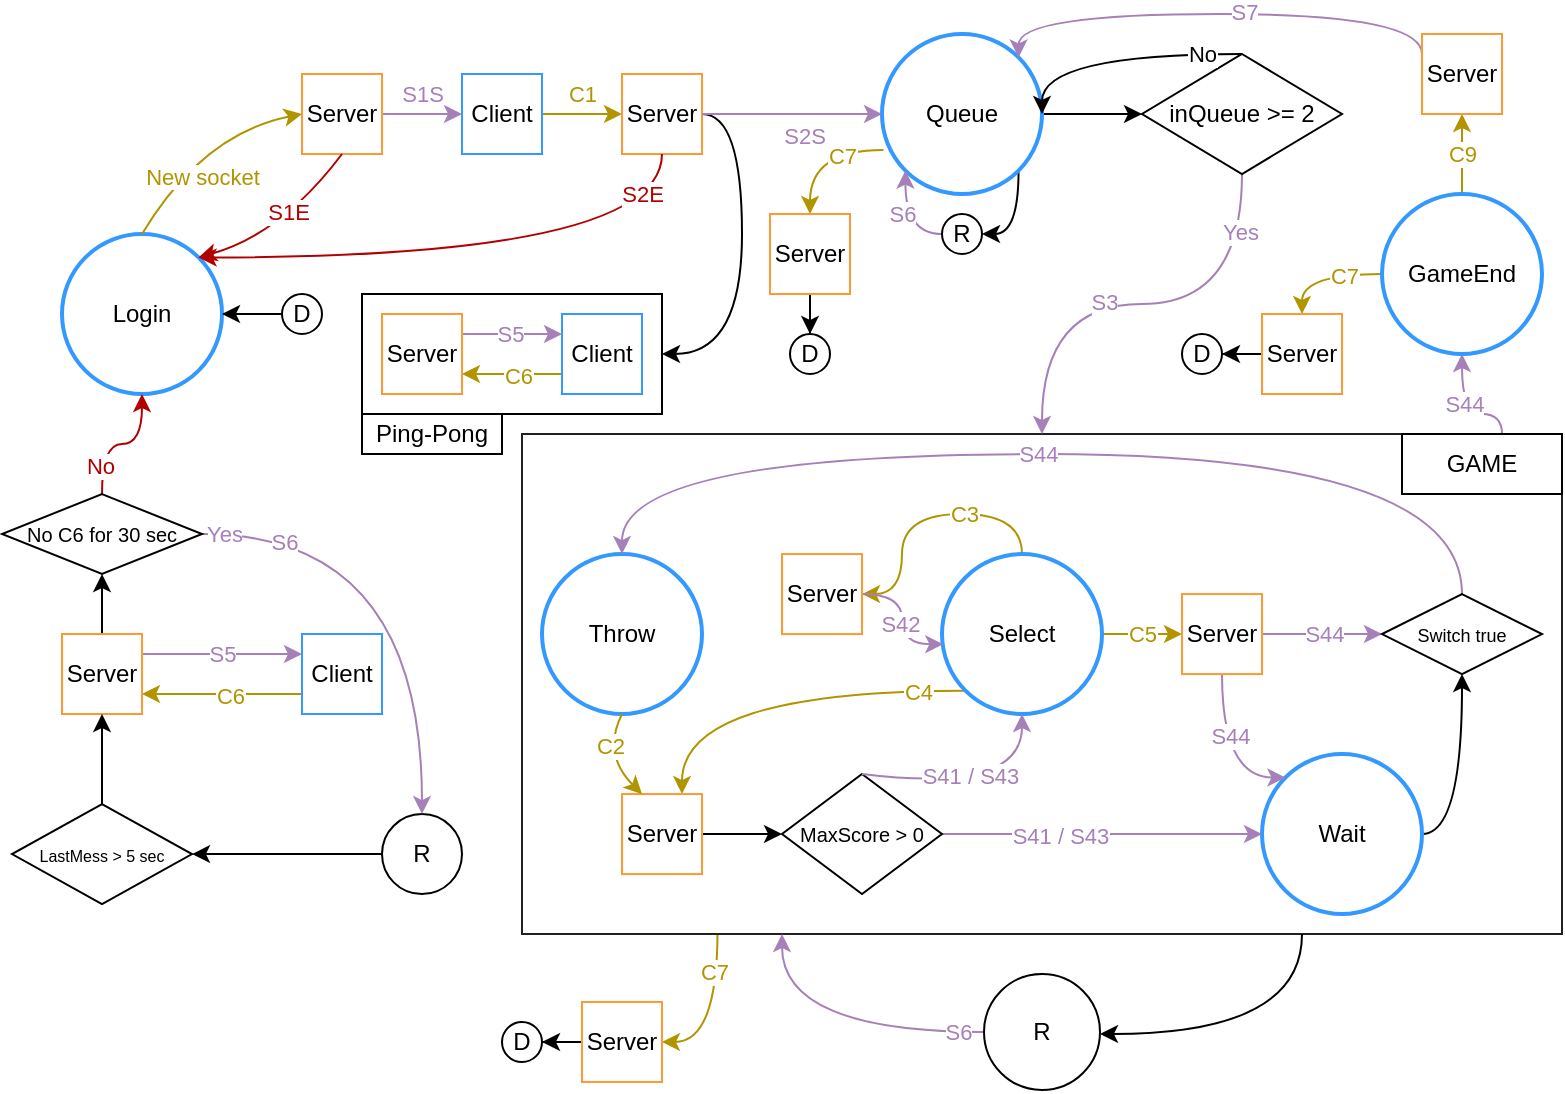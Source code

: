 <mxfile version="21.7.5" type="device">
  <diagram name="Stránka-1" id="JYsz8EBMcZFYisQNIcq-">
    <mxGraphModel dx="1418" dy="820" grid="1" gridSize="10" guides="1" tooltips="1" connect="1" arrows="1" fold="1" page="1" pageScale="1" pageWidth="827" pageHeight="1169" math="0" shadow="0">
      <root>
        <mxCell id="0" />
        <mxCell id="1" parent="0" />
        <mxCell id="7HWGFmgV6kWIlIfMdXaP-52" value="" style="rounded=0;whiteSpace=wrap;html=1;" parent="1" vertex="1">
          <mxGeometry x="190" y="150" width="150" height="60" as="geometry" />
        </mxCell>
        <mxCell id="7HWGFmgV6kWIlIfMdXaP-33" style="edgeStyle=orthogonalEdgeStyle;rounded=0;orthogonalLoop=1;jettySize=auto;html=1;exitX=0.188;exitY=0.993;exitDx=0;exitDy=0;entryX=1;entryY=0.5;entryDx=0;entryDy=0;exitPerimeter=0;curved=1;strokeColor=#B09500;" parent="1" source="1rQ-qkNV2Nxmnqjmj21p-138" target="7HWGFmgV6kWIlIfMdXaP-29" edge="1">
          <mxGeometry relative="1" as="geometry" />
        </mxCell>
        <mxCell id="7HWGFmgV6kWIlIfMdXaP-34" value="C7" style="edgeLabel;html=1;align=center;verticalAlign=middle;resizable=0;points=[];fontColor=#B09500;" parent="7HWGFmgV6kWIlIfMdXaP-33" vertex="1" connectable="0">
          <mxGeometry x="-0.507" y="-2" relative="1" as="geometry">
            <mxPoint as="offset" />
          </mxGeometry>
        </mxCell>
        <mxCell id="1rQ-qkNV2Nxmnqjmj21p-138" value="" style="rounded=0;whiteSpace=wrap;html=1;fillColor=#ffffff;fillStyle=auto;fontColor=#ffffff;strokeColor=#212121;shadow=0;gradientColor=none;gradientDirection=radial;" parent="1" vertex="1">
          <mxGeometry x="270" y="220" width="520" height="250" as="geometry" />
        </mxCell>
        <mxCell id="1rQ-qkNV2Nxmnqjmj21p-2" value="Login" style="ellipse;whiteSpace=wrap;html=1;aspect=fixed;fillColor=default;gradientColor=none;strokeColor=#3399FF;strokeWidth=2;" parent="1" vertex="1">
          <mxGeometry x="40" y="120" width="80" height="80" as="geometry" />
        </mxCell>
        <mxCell id="1rQ-qkNV2Nxmnqjmj21p-75" style="edgeStyle=orthogonalEdgeStyle;rounded=0;orthogonalLoop=1;jettySize=auto;html=1;entryX=0;entryY=0.5;entryDx=0;entryDy=0;" parent="1" source="1rQ-qkNV2Nxmnqjmj21p-5" target="1rQ-qkNV2Nxmnqjmj21p-32" edge="1">
          <mxGeometry relative="1" as="geometry" />
        </mxCell>
        <mxCell id="1rQ-qkNV2Nxmnqjmj21p-148" style="edgeStyle=orthogonalEdgeStyle;rounded=0;orthogonalLoop=1;jettySize=auto;html=1;exitX=1;exitY=1;exitDx=0;exitDy=0;entryX=1;entryY=0.5;entryDx=0;entryDy=0;curved=1;" parent="1" source="1rQ-qkNV2Nxmnqjmj21p-5" target="1rQ-qkNV2Nxmnqjmj21p-147" edge="1">
          <mxGeometry relative="1" as="geometry">
            <Array as="points">
              <mxPoint x="518" y="120" />
            </Array>
          </mxGeometry>
        </mxCell>
        <mxCell id="1rQ-qkNV2Nxmnqjmj21p-5" value="Queue" style="ellipse;whiteSpace=wrap;html=1;aspect=fixed;fillColor=default;gradientColor=none;strokeColor=#3399FF;strokeWidth=2;" parent="1" vertex="1">
          <mxGeometry x="450" y="20" width="80" height="80" as="geometry" />
        </mxCell>
        <mxCell id="1rQ-qkNV2Nxmnqjmj21p-7" style="edgeStyle=orthogonalEdgeStyle;rounded=0;orthogonalLoop=1;jettySize=auto;html=1;exitX=0.5;exitY=1;exitDx=0;exitDy=0;" parent="1" edge="1">
          <mxGeometry relative="1" as="geometry">
            <mxPoint x="340" y="493.99" as="sourcePoint" />
            <mxPoint x="340" y="493.99" as="targetPoint" />
          </mxGeometry>
        </mxCell>
        <mxCell id="1rQ-qkNV2Nxmnqjmj21p-19" style="edgeStyle=orthogonalEdgeStyle;rounded=0;orthogonalLoop=1;jettySize=auto;html=1;entryX=0;entryY=0.5;entryDx=0;entryDy=0;fontColor=#A680B8;strokeColor=#A680B8;" parent="1" source="1rQ-qkNV2Nxmnqjmj21p-12" target="1rQ-qkNV2Nxmnqjmj21p-15" edge="1">
          <mxGeometry relative="1" as="geometry" />
        </mxCell>
        <mxCell id="1rQ-qkNV2Nxmnqjmj21p-20" value="S1S" style="edgeLabel;html=1;align=center;verticalAlign=middle;resizable=0;points=[];fontColor=#A680B8;" parent="1rQ-qkNV2Nxmnqjmj21p-19" vertex="1" connectable="0">
          <mxGeometry x="-0.245" y="3" relative="1" as="geometry">
            <mxPoint x="5" y="-7" as="offset" />
          </mxGeometry>
        </mxCell>
        <mxCell id="1rQ-qkNV2Nxmnqjmj21p-12" value="Server&lt;br&gt;" style="whiteSpace=wrap;html=1;aspect=fixed;strokeColor=#FF9933;" parent="1" vertex="1">
          <mxGeometry x="160" y="40" width="40" height="40" as="geometry" />
        </mxCell>
        <mxCell id="1rQ-qkNV2Nxmnqjmj21p-13" value="" style="curved=1;endArrow=classic;html=1;rounded=0;exitX=0.5;exitY=0;exitDx=0;exitDy=0;entryX=0;entryY=0.5;entryDx=0;entryDy=0;fillColor=#e3c800;strokeColor=#B09500;" parent="1" source="1rQ-qkNV2Nxmnqjmj21p-2" target="1rQ-qkNV2Nxmnqjmj21p-12" edge="1">
          <mxGeometry width="50" height="50" relative="1" as="geometry">
            <mxPoint x="80" y="150" as="sourcePoint" />
            <mxPoint x="130" y="100" as="targetPoint" />
            <Array as="points">
              <mxPoint x="110" y="70" />
            </Array>
          </mxGeometry>
        </mxCell>
        <mxCell id="1rQ-qkNV2Nxmnqjmj21p-14" value="New socket" style="edgeLabel;align=center;verticalAlign=middle;resizable=0;points=[];fontColor=#B09500;" parent="1rQ-qkNV2Nxmnqjmj21p-13" vertex="1" connectable="0">
          <mxGeometry x="-0.262" y="-11" relative="1" as="geometry">
            <mxPoint as="offset" />
          </mxGeometry>
        </mxCell>
        <mxCell id="1rQ-qkNV2Nxmnqjmj21p-22" style="edgeStyle=orthogonalEdgeStyle;rounded=0;orthogonalLoop=1;jettySize=auto;html=1;entryX=0;entryY=0.5;entryDx=0;entryDy=0;fillColor=#e3c800;strokeColor=#B09500;" parent="1" source="1rQ-qkNV2Nxmnqjmj21p-15" target="1rQ-qkNV2Nxmnqjmj21p-21" edge="1">
          <mxGeometry relative="1" as="geometry" />
        </mxCell>
        <mxCell id="1rQ-qkNV2Nxmnqjmj21p-23" value="C1" style="edgeLabel;html=1;align=center;verticalAlign=middle;resizable=0;points=[];fontColor=#B09500;" parent="1rQ-qkNV2Nxmnqjmj21p-22" vertex="1" connectable="0">
          <mxGeometry x="-0.003" y="-2" relative="1" as="geometry">
            <mxPoint y="-12" as="offset" />
          </mxGeometry>
        </mxCell>
        <mxCell id="1rQ-qkNV2Nxmnqjmj21p-15" value="Client" style="whiteSpace=wrap;html=1;aspect=fixed;fillColor=none;strokeColor=#3399FF;" parent="1" vertex="1">
          <mxGeometry x="240" y="40" width="40" height="40" as="geometry" />
        </mxCell>
        <mxCell id="7HWGFmgV6kWIlIfMdXaP-55" style="edgeStyle=orthogonalEdgeStyle;rounded=0;orthogonalLoop=1;jettySize=auto;html=1;entryX=1;entryY=0.5;entryDx=0;entryDy=0;curved=1;" parent="1" source="1rQ-qkNV2Nxmnqjmj21p-21" target="7HWGFmgV6kWIlIfMdXaP-52" edge="1">
          <mxGeometry relative="1" as="geometry">
            <Array as="points">
              <mxPoint x="380" y="60" />
              <mxPoint x="380" y="180" />
            </Array>
          </mxGeometry>
        </mxCell>
        <mxCell id="1rQ-qkNV2Nxmnqjmj21p-21" value="Server&lt;br&gt;" style="whiteSpace=wrap;html=1;aspect=fixed;strokeColor=#FF9933;" parent="1" vertex="1">
          <mxGeometry x="320" y="40" width="40" height="40" as="geometry" />
        </mxCell>
        <mxCell id="1rQ-qkNV2Nxmnqjmj21p-25" value="" style="curved=1;endArrow=classic;html=1;rounded=0;exitX=0.5;exitY=1;exitDx=0;exitDy=0;entryX=1;entryY=0;entryDx=0;entryDy=0;fontColor=#B20000;strokeColor=#B20000;" parent="1" source="1rQ-qkNV2Nxmnqjmj21p-12" target="1rQ-qkNV2Nxmnqjmj21p-2" edge="1">
          <mxGeometry width="50" height="50" relative="1" as="geometry">
            <mxPoint x="280" y="240" as="sourcePoint" />
            <mxPoint x="330" y="190" as="targetPoint" />
            <Array as="points">
              <mxPoint x="150" y="120" />
            </Array>
          </mxGeometry>
        </mxCell>
        <mxCell id="1rQ-qkNV2Nxmnqjmj21p-26" value="S1E" style="edgeLabel;html=1;align=center;verticalAlign=middle;resizable=0;points=[];fontColor=#B20000;" parent="1rQ-qkNV2Nxmnqjmj21p-25" vertex="1" connectable="0">
          <mxGeometry x="-0.164" y="-4" relative="1" as="geometry">
            <mxPoint x="-1" as="offset" />
          </mxGeometry>
        </mxCell>
        <mxCell id="1rQ-qkNV2Nxmnqjmj21p-27" value="" style="endArrow=classic;html=1;rounded=0;entryX=1;entryY=0;entryDx=0;entryDy=0;exitX=0.5;exitY=1;exitDx=0;exitDy=0;edgeStyle=orthogonalEdgeStyle;curved=1;fontColor=#B20000;strokeColor=#B20000;" parent="1" source="1rQ-qkNV2Nxmnqjmj21p-21" target="1rQ-qkNV2Nxmnqjmj21p-2" edge="1">
          <mxGeometry width="50" height="50" relative="1" as="geometry">
            <mxPoint x="330" y="80" as="sourcePoint" />
            <mxPoint x="380" y="30" as="targetPoint" />
            <Array as="points">
              <mxPoint x="340" y="132" />
            </Array>
          </mxGeometry>
        </mxCell>
        <mxCell id="1rQ-qkNV2Nxmnqjmj21p-28" value="S2E" style="edgeLabel;html=1;align=center;verticalAlign=middle;resizable=0;points=[];fontColor=#B20000;" parent="1rQ-qkNV2Nxmnqjmj21p-27" vertex="1" connectable="0">
          <mxGeometry x="-0.028" y="-5" relative="1" as="geometry">
            <mxPoint x="76" y="-27" as="offset" />
          </mxGeometry>
        </mxCell>
        <mxCell id="1rQ-qkNV2Nxmnqjmj21p-30" value="" style="curved=1;endArrow=classic;html=1;rounded=0;entryX=0;entryY=0.5;entryDx=0;entryDy=0;fontColor=#A680B8;strokeColor=#A680B8;" parent="1" target="1rQ-qkNV2Nxmnqjmj21p-5" edge="1">
          <mxGeometry width="50" height="50" relative="1" as="geometry">
            <mxPoint x="360" y="60" as="sourcePoint" />
            <mxPoint x="410" y="10" as="targetPoint" />
            <Array as="points">
              <mxPoint x="410" y="60" />
            </Array>
          </mxGeometry>
        </mxCell>
        <mxCell id="1rQ-qkNV2Nxmnqjmj21p-31" value="S2S" style="edgeLabel;html=1;align=center;verticalAlign=middle;resizable=0;points=[];fontColor=#A680B8;" parent="1rQ-qkNV2Nxmnqjmj21p-30" vertex="1" connectable="0">
          <mxGeometry x="0.118" y="-11" relative="1" as="geometry">
            <mxPoint as="offset" />
          </mxGeometry>
        </mxCell>
        <mxCell id="1rQ-qkNV2Nxmnqjmj21p-79" style="edgeStyle=orthogonalEdgeStyle;rounded=0;orthogonalLoop=1;jettySize=auto;html=1;entryX=0.5;entryY=0;entryDx=0;entryDy=0;fontColor=#A680B8;strokeColor=#A680B8;curved=1;" parent="1" source="1rQ-qkNV2Nxmnqjmj21p-32" target="1rQ-qkNV2Nxmnqjmj21p-138" edge="1">
          <mxGeometry relative="1" as="geometry">
            <mxPoint x="630.0" y="140.0" as="targetPoint" />
          </mxGeometry>
        </mxCell>
        <mxCell id="1rQ-qkNV2Nxmnqjmj21p-80" value="S3" style="edgeLabel;html=1;align=center;verticalAlign=middle;resizable=0;points=[];fontColor=#A680B8;" parent="1rQ-qkNV2Nxmnqjmj21p-79" vertex="1" connectable="0">
          <mxGeometry x="0.165" y="-1" relative="1" as="geometry">
            <mxPoint as="offset" />
          </mxGeometry>
        </mxCell>
        <mxCell id="1rQ-qkNV2Nxmnqjmj21p-81" value="Yes" style="edgeLabel;html=1;align=center;verticalAlign=middle;resizable=0;points=[];fontColor=#A680B8;" parent="1rQ-qkNV2Nxmnqjmj21p-79" vertex="1" connectable="0">
          <mxGeometry x="-0.676" y="-1" relative="1" as="geometry">
            <mxPoint y="-9" as="offset" />
          </mxGeometry>
        </mxCell>
        <mxCell id="1rQ-qkNV2Nxmnqjmj21p-32" value="&lt;div style=&quot;&quot;&gt;&lt;span style=&quot;background-color: initial;&quot;&gt;&lt;font style=&quot;font-size: 12px;&quot;&gt;inQueue &amp;gt;= 2&lt;/font&gt;&lt;/span&gt;&lt;/div&gt;" style="rhombus;whiteSpace=wrap;html=1;" parent="1" vertex="1">
          <mxGeometry x="580" y="30" width="100" height="60" as="geometry" />
        </mxCell>
        <mxCell id="1rQ-qkNV2Nxmnqjmj21p-77" value="" style="curved=1;endArrow=classic;html=1;rounded=0;edgeStyle=orthogonalEdgeStyle;entryX=1;entryY=0.5;entryDx=0;entryDy=0;" parent="1" target="1rQ-qkNV2Nxmnqjmj21p-5" edge="1">
          <mxGeometry width="50" height="50" relative="1" as="geometry">
            <mxPoint x="630" y="30" as="sourcePoint" />
            <mxPoint x="520" y="32" as="targetPoint" />
            <Array as="points">
              <mxPoint x="530" y="30" />
            </Array>
          </mxGeometry>
        </mxCell>
        <mxCell id="1rQ-qkNV2Nxmnqjmj21p-78" value="No" style="edgeLabel;html=1;align=center;verticalAlign=middle;resizable=0;points=[];" parent="1rQ-qkNV2Nxmnqjmj21p-77" vertex="1" connectable="0">
          <mxGeometry x="-0.512" y="-2" relative="1" as="geometry">
            <mxPoint x="11" y="2" as="offset" />
          </mxGeometry>
        </mxCell>
        <mxCell id="1rQ-qkNV2Nxmnqjmj21p-98" value="Throw" style="ellipse;whiteSpace=wrap;html=1;aspect=fixed;fillColor=#ffffff;gradientColor=none;strokeColor=#3399FF;strokeWidth=2;" parent="1" vertex="1">
          <mxGeometry x="280" y="280.03" width="80" height="80" as="geometry" />
        </mxCell>
        <mxCell id="1rQ-qkNV2Nxmnqjmj21p-120" style="edgeStyle=orthogonalEdgeStyle;rounded=0;orthogonalLoop=1;jettySize=auto;html=1;entryX=1;entryY=0.5;entryDx=0;entryDy=0;curved=1;exitX=0.5;exitY=0;exitDx=0;exitDy=0;strokeColor=#B09500;" parent="1" source="1rQ-qkNV2Nxmnqjmj21p-99" target="1rQ-qkNV2Nxmnqjmj21p-110" edge="1">
          <mxGeometry relative="1" as="geometry" />
        </mxCell>
        <mxCell id="1rQ-qkNV2Nxmnqjmj21p-122" value="C3" style="edgeLabel;html=1;align=center;verticalAlign=middle;resizable=0;points=[];fontColor=#B09500;" parent="1rQ-qkNV2Nxmnqjmj21p-120" vertex="1" connectable="0">
          <mxGeometry x="-0.29" relative="1" as="geometry">
            <mxPoint as="offset" />
          </mxGeometry>
        </mxCell>
        <mxCell id="1rQ-qkNV2Nxmnqjmj21p-123" style="edgeStyle=orthogonalEdgeStyle;rounded=0;orthogonalLoop=1;jettySize=auto;html=1;exitX=0;exitY=1;exitDx=0;exitDy=0;entryX=0.75;entryY=0;entryDx=0;entryDy=0;curved=1;strokeColor=#B09500;" parent="1" source="1rQ-qkNV2Nxmnqjmj21p-99" target="1rQ-qkNV2Nxmnqjmj21p-107" edge="1">
          <mxGeometry relative="1" as="geometry" />
        </mxCell>
        <mxCell id="1rQ-qkNV2Nxmnqjmj21p-124" value="C4" style="edgeLabel;html=1;align=center;verticalAlign=middle;resizable=0;points=[];fontColor=#B09500;" parent="1rQ-qkNV2Nxmnqjmj21p-123" vertex="1" connectable="0">
          <mxGeometry x="-0.75" relative="1" as="geometry">
            <mxPoint as="offset" />
          </mxGeometry>
        </mxCell>
        <mxCell id="1rQ-qkNV2Nxmnqjmj21p-126" style="edgeStyle=orthogonalEdgeStyle;rounded=0;orthogonalLoop=1;jettySize=auto;html=1;entryX=0;entryY=0.5;entryDx=0;entryDy=0;curved=1;strokeColor=#B09500;" parent="1" source="1rQ-qkNV2Nxmnqjmj21p-99" target="1rQ-qkNV2Nxmnqjmj21p-125" edge="1">
          <mxGeometry relative="1" as="geometry" />
        </mxCell>
        <mxCell id="1rQ-qkNV2Nxmnqjmj21p-128" value="C5" style="edgeLabel;html=1;align=center;verticalAlign=middle;resizable=0;points=[];fontColor=#B09500;" parent="1rQ-qkNV2Nxmnqjmj21p-126" vertex="1" connectable="0">
          <mxGeometry x="-0.449" y="-2" relative="1" as="geometry">
            <mxPoint x="9" y="-2" as="offset" />
          </mxGeometry>
        </mxCell>
        <mxCell id="1rQ-qkNV2Nxmnqjmj21p-99" value="Select" style="ellipse;whiteSpace=wrap;html=1;aspect=fixed;fillColor=default;gradientColor=none;strokeColor=#3399FF;strokeWidth=2;" parent="1" vertex="1">
          <mxGeometry x="480" y="280.03" width="80" height="80" as="geometry" />
        </mxCell>
        <mxCell id="1rQ-qkNV2Nxmnqjmj21p-131" style="edgeStyle=orthogonalEdgeStyle;rounded=0;orthogonalLoop=1;jettySize=auto;html=1;entryX=0.5;entryY=0;entryDx=0;entryDy=0;curved=1;exitX=0.5;exitY=0;exitDx=0;exitDy=0;fontColor=#A680B8;strokeColor=#A680B8;" parent="1" source="1rQ-qkNV2Nxmnqjmj21p-132" target="1rQ-qkNV2Nxmnqjmj21p-98" edge="1">
          <mxGeometry relative="1" as="geometry">
            <mxPoint x="680" y="280.03" as="sourcePoint" />
            <Array as="points">
              <mxPoint x="740" y="230.03" />
              <mxPoint x="320" y="230.03" />
            </Array>
          </mxGeometry>
        </mxCell>
        <mxCell id="1rQ-qkNV2Nxmnqjmj21p-175" value="S44" style="edgeLabel;html=1;align=center;verticalAlign=middle;resizable=0;points=[];fontColor=#A680B8;" parent="1rQ-qkNV2Nxmnqjmj21p-131" vertex="1" connectable="0">
          <mxGeometry x="0.047" relative="1" as="geometry">
            <mxPoint as="offset" />
          </mxGeometry>
        </mxCell>
        <mxCell id="1rQ-qkNV2Nxmnqjmj21p-133" style="edgeStyle=orthogonalEdgeStyle;rounded=0;orthogonalLoop=1;jettySize=auto;html=1;exitX=1;exitY=0.5;exitDx=0;exitDy=0;entryX=0.5;entryY=1;entryDx=0;entryDy=0;curved=1;" parent="1" source="1rQ-qkNV2Nxmnqjmj21p-100" target="1rQ-qkNV2Nxmnqjmj21p-132" edge="1">
          <mxGeometry relative="1" as="geometry" />
        </mxCell>
        <mxCell id="1rQ-qkNV2Nxmnqjmj21p-100" value="Wait" style="ellipse;whiteSpace=wrap;html=1;aspect=fixed;fillColor=default;gradientColor=none;strokeColor=#3399FF;strokeWidth=2;" parent="1" vertex="1">
          <mxGeometry x="640" y="380.03" width="80" height="80" as="geometry" />
        </mxCell>
        <mxCell id="1rQ-qkNV2Nxmnqjmj21p-113" style="edgeStyle=orthogonalEdgeStyle;rounded=0;orthogonalLoop=1;jettySize=auto;html=1;entryX=0;entryY=0.5;entryDx=0;entryDy=0;" parent="1" source="1rQ-qkNV2Nxmnqjmj21p-107" target="1rQ-qkNV2Nxmnqjmj21p-112" edge="1">
          <mxGeometry relative="1" as="geometry" />
        </mxCell>
        <mxCell id="1rQ-qkNV2Nxmnqjmj21p-107" value="Server" style="whiteSpace=wrap;html=1;aspect=fixed;strokeColor=#FF9933;" parent="1" vertex="1">
          <mxGeometry x="320" y="400.03" width="40" height="40" as="geometry" />
        </mxCell>
        <mxCell id="1rQ-qkNV2Nxmnqjmj21p-121" style="edgeStyle=orthogonalEdgeStyle;rounded=0;orthogonalLoop=1;jettySize=auto;html=1;entryX=0.008;entryY=0.563;entryDx=0;entryDy=0;entryPerimeter=0;curved=1;fontColor=#A680B8;strokeColor=#A680B8;" parent="1" source="1rQ-qkNV2Nxmnqjmj21p-110" target="1rQ-qkNV2Nxmnqjmj21p-99" edge="1">
          <mxGeometry relative="1" as="geometry" />
        </mxCell>
        <mxCell id="1rQ-qkNV2Nxmnqjmj21p-141" value="S42" style="edgeLabel;html=1;align=center;verticalAlign=middle;resizable=0;points=[];fontColor=#A680B8;" parent="1rQ-qkNV2Nxmnqjmj21p-121" vertex="1" connectable="0">
          <mxGeometry x="0.046" y="-1" relative="1" as="geometry">
            <mxPoint as="offset" />
          </mxGeometry>
        </mxCell>
        <mxCell id="1rQ-qkNV2Nxmnqjmj21p-110" value="Server" style="whiteSpace=wrap;html=1;aspect=fixed;strokeColor=#FF9933;" parent="1" vertex="1">
          <mxGeometry x="400" y="280.03" width="40" height="40" as="geometry" />
        </mxCell>
        <mxCell id="1rQ-qkNV2Nxmnqjmj21p-116" style="edgeStyle=orthogonalEdgeStyle;rounded=0;orthogonalLoop=1;jettySize=auto;html=1;exitX=1;exitY=0.5;exitDx=0;exitDy=0;entryX=0;entryY=0.5;entryDx=0;entryDy=0;curved=1;fontColor=#A680B8;strokeColor=#A680B8;" parent="1" source="1rQ-qkNV2Nxmnqjmj21p-112" target="1rQ-qkNV2Nxmnqjmj21p-100" edge="1">
          <mxGeometry relative="1" as="geometry" />
        </mxCell>
        <mxCell id="1rQ-qkNV2Nxmnqjmj21p-140" value="S41 / S43" style="edgeLabel;html=1;align=center;verticalAlign=middle;resizable=0;points=[];fontColor=#A680B8;" parent="1rQ-qkNV2Nxmnqjmj21p-116" vertex="1" connectable="0">
          <mxGeometry x="-0.268" y="-1" relative="1" as="geometry">
            <mxPoint as="offset" />
          </mxGeometry>
        </mxCell>
        <mxCell id="1rQ-qkNV2Nxmnqjmj21p-112" value="&lt;font style=&quot;font-size: 10px;&quot;&gt;MaxScore &amp;gt; 0&lt;/font&gt;" style="rhombus;whiteSpace=wrap;html=1;" parent="1" vertex="1">
          <mxGeometry x="400" y="390" width="80" height="60" as="geometry" />
        </mxCell>
        <mxCell id="1rQ-qkNV2Nxmnqjmj21p-115" value="" style="curved=1;endArrow=classic;html=1;rounded=0;exitX=0.5;exitY=0;exitDx=0;exitDy=0;entryX=0.5;entryY=1;entryDx=0;entryDy=0;fontColor=#A680B8;strokeColor=#A680B8;" parent="1" source="1rQ-qkNV2Nxmnqjmj21p-112" target="1rQ-qkNV2Nxmnqjmj21p-99" edge="1">
          <mxGeometry width="50" height="50" relative="1" as="geometry">
            <mxPoint x="410" y="380.03" as="sourcePoint" />
            <mxPoint x="460" y="330.03" as="targetPoint" />
            <Array as="points">
              <mxPoint x="520" y="400.03" />
            </Array>
          </mxGeometry>
        </mxCell>
        <mxCell id="1rQ-qkNV2Nxmnqjmj21p-139" value="S41 / S43" style="edgeLabel;html=1;align=center;verticalAlign=middle;resizable=0;points=[];fontColor=#A680B8;" parent="1rQ-qkNV2Nxmnqjmj21p-115" vertex="1" connectable="0">
          <mxGeometry x="-0.124" y="6" relative="1" as="geometry">
            <mxPoint as="offset" />
          </mxGeometry>
        </mxCell>
        <mxCell id="1rQ-qkNV2Nxmnqjmj21p-117" value="" style="curved=1;endArrow=classic;html=1;rounded=0;exitX=0.5;exitY=1;exitDx=0;exitDy=0;entryX=0.25;entryY=0;entryDx=0;entryDy=0;strokeColor=#B09500;" parent="1" source="1rQ-qkNV2Nxmnqjmj21p-98" target="1rQ-qkNV2Nxmnqjmj21p-107" edge="1">
          <mxGeometry width="50" height="50" relative="1" as="geometry">
            <mxPoint x="240" y="440.03" as="sourcePoint" />
            <mxPoint x="290" y="390.03" as="targetPoint" />
            <Array as="points">
              <mxPoint x="310" y="380.03" />
            </Array>
          </mxGeometry>
        </mxCell>
        <mxCell id="1rQ-qkNV2Nxmnqjmj21p-118" value="C2" style="edgeLabel;html=1;align=center;verticalAlign=middle;resizable=0;points=[];fontColor=#B09500;" parent="1rQ-qkNV2Nxmnqjmj21p-117" vertex="1" connectable="0">
          <mxGeometry x="-0.333" y="2" relative="1" as="geometry">
            <mxPoint as="offset" />
          </mxGeometry>
        </mxCell>
        <mxCell id="1rQ-qkNV2Nxmnqjmj21p-129" style="edgeStyle=orthogonalEdgeStyle;rounded=0;orthogonalLoop=1;jettySize=auto;html=1;entryX=0;entryY=0;entryDx=0;entryDy=0;curved=1;fontColor=#A680B8;strokeColor=#A680B8;" parent="1" source="1rQ-qkNV2Nxmnqjmj21p-125" target="1rQ-qkNV2Nxmnqjmj21p-100" edge="1">
          <mxGeometry relative="1" as="geometry">
            <Array as="points">
              <mxPoint x="620" y="392" />
            </Array>
          </mxGeometry>
        </mxCell>
        <mxCell id="1rQ-qkNV2Nxmnqjmj21p-174" value="S44" style="edgeLabel;html=1;align=center;verticalAlign=middle;resizable=0;points=[];fontColor=#A680B8;" parent="1rQ-qkNV2Nxmnqjmj21p-129" vertex="1" connectable="0">
          <mxGeometry x="-0.259" y="4" relative="1" as="geometry">
            <mxPoint as="offset" />
          </mxGeometry>
        </mxCell>
        <mxCell id="1rQ-qkNV2Nxmnqjmj21p-135" style="edgeStyle=orthogonalEdgeStyle;rounded=0;orthogonalLoop=1;jettySize=auto;html=1;entryX=0;entryY=0.5;entryDx=0;entryDy=0;fontColor=#A680B8;strokeColor=#A680B8;" parent="1" source="1rQ-qkNV2Nxmnqjmj21p-125" target="1rQ-qkNV2Nxmnqjmj21p-132" edge="1">
          <mxGeometry relative="1" as="geometry" />
        </mxCell>
        <mxCell id="1rQ-qkNV2Nxmnqjmj21p-136" value="S44" style="edgeLabel;html=1;align=center;verticalAlign=middle;resizable=0;points=[];fontColor=#A680B8;" parent="1rQ-qkNV2Nxmnqjmj21p-135" vertex="1" connectable="0">
          <mxGeometry x="0.01" relative="1" as="geometry">
            <mxPoint as="offset" />
          </mxGeometry>
        </mxCell>
        <mxCell id="1rQ-qkNV2Nxmnqjmj21p-125" value="Server" style="whiteSpace=wrap;html=1;aspect=fixed;strokeColor=#FF9933;" parent="1" vertex="1">
          <mxGeometry x="600" y="300.03" width="40" height="40" as="geometry" />
        </mxCell>
        <mxCell id="1rQ-qkNV2Nxmnqjmj21p-132" value="&lt;font style=&quot;font-size: 9px;&quot;&gt;Switch true&lt;/font&gt;" style="rhombus;whiteSpace=wrap;html=1;" parent="1" vertex="1">
          <mxGeometry x="700" y="300.03" width="80" height="40" as="geometry" />
        </mxCell>
        <mxCell id="1rQ-qkNV2Nxmnqjmj21p-149" style="edgeStyle=orthogonalEdgeStyle;rounded=0;orthogonalLoop=1;jettySize=auto;html=1;exitX=0;exitY=0.5;exitDx=0;exitDy=0;entryX=0;entryY=1;entryDx=0;entryDy=0;curved=1;strokeColor=#A680B8;" parent="1" source="1rQ-qkNV2Nxmnqjmj21p-147" target="1rQ-qkNV2Nxmnqjmj21p-5" edge="1">
          <mxGeometry relative="1" as="geometry" />
        </mxCell>
        <mxCell id="1rQ-qkNV2Nxmnqjmj21p-173" value="S6" style="edgeLabel;html=1;align=center;verticalAlign=middle;resizable=0;points=[];fontColor=#A680B8;" parent="1rQ-qkNV2Nxmnqjmj21p-149" vertex="1" connectable="0">
          <mxGeometry x="-0.641" y="-4" relative="1" as="geometry">
            <mxPoint x="-11" y="-6" as="offset" />
          </mxGeometry>
        </mxCell>
        <mxCell id="1rQ-qkNV2Nxmnqjmj21p-147" value="R" style="ellipse;whiteSpace=wrap;html=1;aspect=fixed;" parent="1" vertex="1">
          <mxGeometry x="480" y="110" width="20" height="20" as="geometry" />
        </mxCell>
        <mxCell id="1rQ-qkNV2Nxmnqjmj21p-150" style="edgeStyle=orthogonalEdgeStyle;rounded=0;orthogonalLoop=1;jettySize=auto;html=1;exitX=0.75;exitY=1;exitDx=0;exitDy=0;curved=1;" parent="1" source="1rQ-qkNV2Nxmnqjmj21p-138" edge="1">
          <mxGeometry relative="1" as="geometry">
            <mxPoint x="557.98" y="470" as="sourcePoint" />
            <Array as="points">
              <mxPoint x="660" y="520" />
              <mxPoint x="559" y="520" />
            </Array>
            <mxPoint x="559" y="520" as="targetPoint" />
          </mxGeometry>
        </mxCell>
        <mxCell id="1rQ-qkNV2Nxmnqjmj21p-151" style="edgeStyle=orthogonalEdgeStyle;rounded=0;orthogonalLoop=1;jettySize=auto;html=1;exitX=0;exitY=0.5;exitDx=0;exitDy=0;entryX=0.25;entryY=1;entryDx=0;entryDy=0;curved=1;fontColor=#A680B8;strokeColor=#A680B8;" parent="1" source="1rQ-qkNV2Nxmnqjmj21p-152" target="1rQ-qkNV2Nxmnqjmj21p-138" edge="1">
          <mxGeometry relative="1" as="geometry">
            <mxPoint x="501.98" y="470" as="targetPoint" />
          </mxGeometry>
        </mxCell>
        <mxCell id="1rQ-qkNV2Nxmnqjmj21p-172" value="S6" style="edgeLabel;html=1;align=center;verticalAlign=middle;resizable=0;points=[];fontColor=#A680B8;" parent="1rQ-qkNV2Nxmnqjmj21p-151" vertex="1" connectable="0">
          <mxGeometry x="-0.825" relative="1" as="geometry">
            <mxPoint as="offset" />
          </mxGeometry>
        </mxCell>
        <mxCell id="1rQ-qkNV2Nxmnqjmj21p-152" value="R" style="ellipse;whiteSpace=wrap;html=1;aspect=fixed;" parent="1" vertex="1">
          <mxGeometry x="501.01" y="490" width="57.98" height="57.98" as="geometry" />
        </mxCell>
        <mxCell id="7HWGFmgV6kWIlIfMdXaP-60" style="edgeStyle=orthogonalEdgeStyle;rounded=0;orthogonalLoop=1;jettySize=auto;html=1;entryX=1;entryY=0.5;entryDx=0;entryDy=0;" parent="1" source="1rQ-qkNV2Nxmnqjmj21p-153" target="7HWGFmgV6kWIlIfMdXaP-58" edge="1">
          <mxGeometry relative="1" as="geometry" />
        </mxCell>
        <mxCell id="1rQ-qkNV2Nxmnqjmj21p-153" value="R" style="ellipse;whiteSpace=wrap;html=1;aspect=fixed;" parent="1" vertex="1">
          <mxGeometry x="200" y="410.03" width="40" height="40" as="geometry" />
        </mxCell>
        <mxCell id="1rQ-qkNV2Nxmnqjmj21p-157" style="edgeStyle=orthogonalEdgeStyle;rounded=0;orthogonalLoop=1;jettySize=auto;html=1;exitX=1;exitY=0.25;exitDx=0;exitDy=0;entryX=0;entryY=0.25;entryDx=0;entryDy=0;fontColor=#A680B8;strokeColor=#A680B8;" parent="1" source="1rQ-qkNV2Nxmnqjmj21p-155" target="1rQ-qkNV2Nxmnqjmj21p-156" edge="1">
          <mxGeometry relative="1" as="geometry" />
        </mxCell>
        <mxCell id="1rQ-qkNV2Nxmnqjmj21p-158" value="S5" style="edgeLabel;html=1;align=center;verticalAlign=middle;resizable=0;points=[];fontColor=#A680B8;" parent="1rQ-qkNV2Nxmnqjmj21p-157" vertex="1" connectable="0">
          <mxGeometry x="-0.347" y="1" relative="1" as="geometry">
            <mxPoint x="14" y="1" as="offset" />
          </mxGeometry>
        </mxCell>
        <mxCell id="1rQ-qkNV2Nxmnqjmj21p-165" style="edgeStyle=orthogonalEdgeStyle;rounded=0;orthogonalLoop=1;jettySize=auto;html=1;entryX=0.5;entryY=1;entryDx=0;entryDy=0;" parent="1" source="1rQ-qkNV2Nxmnqjmj21p-155" target="1rQ-qkNV2Nxmnqjmj21p-164" edge="1">
          <mxGeometry relative="1" as="geometry" />
        </mxCell>
        <mxCell id="1rQ-qkNV2Nxmnqjmj21p-155" value="Server&lt;br&gt;" style="whiteSpace=wrap;html=1;aspect=fixed;strokeColor=#FF9933;fillColor=default;" parent="1" vertex="1">
          <mxGeometry x="40" y="320" width="40" height="40" as="geometry" />
        </mxCell>
        <mxCell id="1rQ-qkNV2Nxmnqjmj21p-161" style="edgeStyle=orthogonalEdgeStyle;rounded=0;orthogonalLoop=1;jettySize=auto;html=1;exitX=0;exitY=0.75;exitDx=0;exitDy=0;entryX=1;entryY=0.75;entryDx=0;entryDy=0;strokeColor=#B09500;" parent="1" source="1rQ-qkNV2Nxmnqjmj21p-156" target="1rQ-qkNV2Nxmnqjmj21p-155" edge="1">
          <mxGeometry relative="1" as="geometry" />
        </mxCell>
        <mxCell id="1rQ-qkNV2Nxmnqjmj21p-162" value="C6" style="edgeLabel;html=1;align=center;verticalAlign=middle;resizable=0;points=[];fontColor=#B09500;" parent="1rQ-qkNV2Nxmnqjmj21p-161" vertex="1" connectable="0">
          <mxGeometry x="-0.103" y="1" relative="1" as="geometry">
            <mxPoint as="offset" />
          </mxGeometry>
        </mxCell>
        <mxCell id="1rQ-qkNV2Nxmnqjmj21p-156" value="Client" style="whiteSpace=wrap;html=1;aspect=fixed;fillColor=default;strokeColor=#3399FF;" parent="1" vertex="1">
          <mxGeometry x="160" y="320" width="40" height="40" as="geometry" />
        </mxCell>
        <mxCell id="1rQ-qkNV2Nxmnqjmj21p-167" style="edgeStyle=orthogonalEdgeStyle;rounded=0;orthogonalLoop=1;jettySize=auto;html=1;entryX=0.5;entryY=1;entryDx=0;entryDy=0;curved=1;fillColor=#e51400;strokeColor=#B20000;" parent="1" source="1rQ-qkNV2Nxmnqjmj21p-164" target="1rQ-qkNV2Nxmnqjmj21p-2" edge="1">
          <mxGeometry relative="1" as="geometry" />
        </mxCell>
        <mxCell id="1rQ-qkNV2Nxmnqjmj21p-169" value="No" style="edgeLabel;html=1;align=center;verticalAlign=middle;resizable=0;points=[];fontColor=#B20000;" parent="1rQ-qkNV2Nxmnqjmj21p-167" vertex="1" connectable="0">
          <mxGeometry x="-0.582" y="1" relative="1" as="geometry">
            <mxPoint as="offset" />
          </mxGeometry>
        </mxCell>
        <mxCell id="1rQ-qkNV2Nxmnqjmj21p-168" style="edgeStyle=orthogonalEdgeStyle;rounded=0;orthogonalLoop=1;jettySize=auto;html=1;entryX=0.5;entryY=0;entryDx=0;entryDy=0;curved=1;fontColor=#A680B8;strokeColor=#A680B8;" parent="1" source="1rQ-qkNV2Nxmnqjmj21p-164" target="1rQ-qkNV2Nxmnqjmj21p-153" edge="1">
          <mxGeometry relative="1" as="geometry">
            <Array as="points">
              <mxPoint x="220" y="270" />
            </Array>
          </mxGeometry>
        </mxCell>
        <mxCell id="1rQ-qkNV2Nxmnqjmj21p-170" value="Yes" style="edgeLabel;html=1;align=center;verticalAlign=middle;resizable=0;points=[];fontColor=#A680B8;" parent="1rQ-qkNV2Nxmnqjmj21p-168" vertex="1" connectable="0">
          <mxGeometry x="-0.938" y="2" relative="1" as="geometry">
            <mxPoint x="3" y="2" as="offset" />
          </mxGeometry>
        </mxCell>
        <mxCell id="1rQ-qkNV2Nxmnqjmj21p-171" value="S6" style="edgeLabel;html=1;align=center;verticalAlign=middle;resizable=0;points=[];fontColor=#A680B8;" parent="1rQ-qkNV2Nxmnqjmj21p-168" vertex="1" connectable="0">
          <mxGeometry x="-0.677" y="-4" relative="1" as="geometry">
            <mxPoint as="offset" />
          </mxGeometry>
        </mxCell>
        <mxCell id="1rQ-qkNV2Nxmnqjmj21p-164" value="&lt;font style=&quot;font-size: 10px;&quot;&gt;No C6 for 30 sec&lt;/font&gt;" style="rhombus;whiteSpace=wrap;html=1;" parent="1" vertex="1">
          <mxGeometry x="10" y="250.03" width="100" height="39.97" as="geometry" />
        </mxCell>
        <mxCell id="7HWGFmgV6kWIlIfMdXaP-3" style="edgeStyle=orthogonalEdgeStyle;rounded=0;orthogonalLoop=1;jettySize=auto;html=1;entryX=0.5;entryY=1;entryDx=0;entryDy=0;curved=1;strokeColor=#A680B8;" parent="1" source="1rQ-qkNV2Nxmnqjmj21p-177" target="7HWGFmgV6kWIlIfMdXaP-2" edge="1">
          <mxGeometry relative="1" as="geometry">
            <Array as="points">
              <mxPoint x="760" y="210" />
              <mxPoint x="740" y="210" />
            </Array>
          </mxGeometry>
        </mxCell>
        <mxCell id="7HWGFmgV6kWIlIfMdXaP-4" value="S44" style="edgeLabel;html=1;align=center;verticalAlign=middle;resizable=0;points=[];fontColor=#A680B8;" parent="7HWGFmgV6kWIlIfMdXaP-3" vertex="1" connectable="0">
          <mxGeometry x="0.186" y="-1" relative="1" as="geometry">
            <mxPoint as="offset" />
          </mxGeometry>
        </mxCell>
        <mxCell id="1rQ-qkNV2Nxmnqjmj21p-177" value="GAME" style="rounded=0;whiteSpace=wrap;html=1;" parent="1" vertex="1">
          <mxGeometry x="710" y="220" width="80" height="30" as="geometry" />
        </mxCell>
        <mxCell id="7HWGFmgV6kWIlIfMdXaP-11" style="edgeStyle=orthogonalEdgeStyle;rounded=0;orthogonalLoop=1;jettySize=auto;html=1;entryX=0.5;entryY=1;entryDx=0;entryDy=0;strokeColor=#B09500;curved=1;exitX=0.5;exitY=0;exitDx=0;exitDy=0;" parent="1" source="7HWGFmgV6kWIlIfMdXaP-2" target="7HWGFmgV6kWIlIfMdXaP-8" edge="1">
          <mxGeometry relative="1" as="geometry">
            <Array as="points">
              <mxPoint x="740" y="90" />
              <mxPoint x="740" y="90" />
            </Array>
          </mxGeometry>
        </mxCell>
        <mxCell id="7HWGFmgV6kWIlIfMdXaP-12" value="C9" style="edgeLabel;html=1;align=center;verticalAlign=middle;resizable=0;points=[];fontColor=#B09500;" parent="7HWGFmgV6kWIlIfMdXaP-11" vertex="1" connectable="0">
          <mxGeometry x="0.04" y="2" relative="1" as="geometry">
            <mxPoint x="2" y="1" as="offset" />
          </mxGeometry>
        </mxCell>
        <mxCell id="7HWGFmgV6kWIlIfMdXaP-19" style="edgeStyle=orthogonalEdgeStyle;rounded=0;orthogonalLoop=1;jettySize=auto;html=1;entryX=0.5;entryY=0;entryDx=0;entryDy=0;curved=1;strokeColor=#B09500;" parent="1" source="7HWGFmgV6kWIlIfMdXaP-2" target="7HWGFmgV6kWIlIfMdXaP-17" edge="1">
          <mxGeometry relative="1" as="geometry" />
        </mxCell>
        <mxCell id="7HWGFmgV6kWIlIfMdXaP-20" value="C7" style="edgeLabel;html=1;align=center;verticalAlign=middle;resizable=0;points=[];fontColor=#B09500;" parent="7HWGFmgV6kWIlIfMdXaP-19" vertex="1" connectable="0">
          <mxGeometry x="-0.366" y="1" relative="1" as="geometry">
            <mxPoint as="offset" />
          </mxGeometry>
        </mxCell>
        <mxCell id="7HWGFmgV6kWIlIfMdXaP-2" value="GameEnd" style="ellipse;whiteSpace=wrap;html=1;aspect=fixed;fillColor=default;gradientColor=none;strokeColor=#3399FF;strokeWidth=2;" parent="1" vertex="1">
          <mxGeometry x="700" y="100" width="80" height="80" as="geometry" />
        </mxCell>
        <mxCell id="7HWGFmgV6kWIlIfMdXaP-9" style="edgeStyle=orthogonalEdgeStyle;rounded=0;orthogonalLoop=1;jettySize=auto;html=1;exitX=0;exitY=0.25;exitDx=0;exitDy=0;entryX=1;entryY=0;entryDx=0;entryDy=0;curved=1;strokeColor=#A680B8;" parent="1" source="7HWGFmgV6kWIlIfMdXaP-8" target="1rQ-qkNV2Nxmnqjmj21p-5" edge="1">
          <mxGeometry relative="1" as="geometry">
            <Array as="points">
              <mxPoint x="720" y="10" />
              <mxPoint x="518" y="10" />
            </Array>
          </mxGeometry>
        </mxCell>
        <mxCell id="7HWGFmgV6kWIlIfMdXaP-10" value="S7" style="edgeLabel;html=1;align=center;verticalAlign=middle;resizable=0;points=[];fontColor=#A680B8;" parent="7HWGFmgV6kWIlIfMdXaP-9" vertex="1" connectable="0">
          <mxGeometry x="-0.105" y="-1" relative="1" as="geometry">
            <mxPoint as="offset" />
          </mxGeometry>
        </mxCell>
        <mxCell id="7HWGFmgV6kWIlIfMdXaP-8" value="Server" style="whiteSpace=wrap;html=1;aspect=fixed;strokeColor=#FF9933;" parent="1" vertex="1">
          <mxGeometry x="720" y="20" width="40" height="40" as="geometry" />
        </mxCell>
        <mxCell id="7HWGFmgV6kWIlIfMdXaP-22" style="edgeStyle=orthogonalEdgeStyle;rounded=0;orthogonalLoop=1;jettySize=auto;html=1;entryX=1;entryY=0.5;entryDx=0;entryDy=0;" parent="1" source="7HWGFmgV6kWIlIfMdXaP-17" target="7HWGFmgV6kWIlIfMdXaP-21" edge="1">
          <mxGeometry relative="1" as="geometry" />
        </mxCell>
        <mxCell id="7HWGFmgV6kWIlIfMdXaP-17" value="Server" style="whiteSpace=wrap;html=1;aspect=fixed;strokeColor=#FF9933;" parent="1" vertex="1">
          <mxGeometry x="640" y="160" width="40" height="40" as="geometry" />
        </mxCell>
        <mxCell id="7HWGFmgV6kWIlIfMdXaP-21" value="D" style="ellipse;whiteSpace=wrap;html=1;aspect=fixed;" parent="1" vertex="1">
          <mxGeometry x="600" y="170" width="20" height="20" as="geometry" />
        </mxCell>
        <mxCell id="7HWGFmgV6kWIlIfMdXaP-24" style="edgeStyle=orthogonalEdgeStyle;rounded=0;orthogonalLoop=1;jettySize=auto;html=1;entryX=1;entryY=0.5;entryDx=0;entryDy=0;" parent="1" source="7HWGFmgV6kWIlIfMdXaP-23" target="1rQ-qkNV2Nxmnqjmj21p-2" edge="1">
          <mxGeometry relative="1" as="geometry" />
        </mxCell>
        <mxCell id="7HWGFmgV6kWIlIfMdXaP-23" value="D" style="ellipse;whiteSpace=wrap;html=1;aspect=fixed;" parent="1" vertex="1">
          <mxGeometry x="150" y="150" width="20" height="20" as="geometry" />
        </mxCell>
        <mxCell id="7HWGFmgV6kWIlIfMdXaP-28" style="edgeStyle=orthogonalEdgeStyle;rounded=0;orthogonalLoop=1;jettySize=auto;html=1;entryX=1;entryY=0.5;entryDx=0;entryDy=0;" parent="1" source="7HWGFmgV6kWIlIfMdXaP-29" target="7HWGFmgV6kWIlIfMdXaP-30" edge="1">
          <mxGeometry relative="1" as="geometry" />
        </mxCell>
        <mxCell id="7HWGFmgV6kWIlIfMdXaP-29" value="Server" style="whiteSpace=wrap;html=1;aspect=fixed;strokeColor=#FF9933;" parent="1" vertex="1">
          <mxGeometry x="300" y="503.99" width="40" height="40" as="geometry" />
        </mxCell>
        <mxCell id="7HWGFmgV6kWIlIfMdXaP-30" value="D" style="ellipse;whiteSpace=wrap;html=1;aspect=fixed;" parent="1" vertex="1">
          <mxGeometry x="260" y="513.99" width="20" height="20" as="geometry" />
        </mxCell>
        <mxCell id="7HWGFmgV6kWIlIfMdXaP-39" style="edgeStyle=orthogonalEdgeStyle;rounded=0;orthogonalLoop=1;jettySize=auto;html=1;entryX=0.5;entryY=0;entryDx=0;entryDy=0;" parent="1" source="7HWGFmgV6kWIlIfMdXaP-40" target="7HWGFmgV6kWIlIfMdXaP-41" edge="1">
          <mxGeometry relative="1" as="geometry" />
        </mxCell>
        <mxCell id="7HWGFmgV6kWIlIfMdXaP-42" style="edgeStyle=orthogonalEdgeStyle;rounded=0;orthogonalLoop=1;jettySize=auto;html=1;exitX=0.009;exitY=0.725;exitDx=0;exitDy=0;exitPerimeter=0;curved=1;strokeColor=#B09500;" parent="1" source="1rQ-qkNV2Nxmnqjmj21p-5" target="7HWGFmgV6kWIlIfMdXaP-40" edge="1">
          <mxGeometry relative="1" as="geometry" />
        </mxCell>
        <mxCell id="7HWGFmgV6kWIlIfMdXaP-43" value="C7" style="edgeLabel;html=1;align=center;verticalAlign=middle;resizable=0;points=[];fontColor=#B09500;" parent="7HWGFmgV6kWIlIfMdXaP-42" vertex="1" connectable="0">
          <mxGeometry x="-0.392" y="3" relative="1" as="geometry">
            <mxPoint as="offset" />
          </mxGeometry>
        </mxCell>
        <mxCell id="7HWGFmgV6kWIlIfMdXaP-40" value="Server" style="whiteSpace=wrap;html=1;aspect=fixed;strokeColor=#FF9933;" parent="1" vertex="1">
          <mxGeometry x="394" y="110" width="40" height="40" as="geometry" />
        </mxCell>
        <mxCell id="7HWGFmgV6kWIlIfMdXaP-41" value="D" style="ellipse;whiteSpace=wrap;html=1;aspect=fixed;" parent="1" vertex="1">
          <mxGeometry x="404" y="170" width="20" height="20" as="geometry" />
        </mxCell>
        <mxCell id="7HWGFmgV6kWIlIfMdXaP-46" style="edgeStyle=orthogonalEdgeStyle;rounded=0;orthogonalLoop=1;jettySize=auto;html=1;exitX=1;exitY=0.25;exitDx=0;exitDy=0;entryX=0;entryY=0.25;entryDx=0;entryDy=0;fontColor=#A680B8;strokeColor=#A680B8;" parent="1" source="7HWGFmgV6kWIlIfMdXaP-48" target="7HWGFmgV6kWIlIfMdXaP-51" edge="1">
          <mxGeometry relative="1" as="geometry" />
        </mxCell>
        <mxCell id="7HWGFmgV6kWIlIfMdXaP-47" value="S5" style="edgeLabel;html=1;align=center;verticalAlign=middle;resizable=0;points=[];fontColor=#A680B8;" parent="7HWGFmgV6kWIlIfMdXaP-46" vertex="1" connectable="0">
          <mxGeometry x="-0.347" y="1" relative="1" as="geometry">
            <mxPoint x="7" y="1" as="offset" />
          </mxGeometry>
        </mxCell>
        <mxCell id="7HWGFmgV6kWIlIfMdXaP-48" value="Server&lt;br&gt;" style="whiteSpace=wrap;html=1;aspect=fixed;strokeColor=#FF9933;fillColor=default;" parent="1" vertex="1">
          <mxGeometry x="200" y="160" width="40" height="40" as="geometry" />
        </mxCell>
        <mxCell id="7HWGFmgV6kWIlIfMdXaP-49" style="edgeStyle=orthogonalEdgeStyle;rounded=0;orthogonalLoop=1;jettySize=auto;html=1;exitX=0;exitY=0.75;exitDx=0;exitDy=0;entryX=1;entryY=0.75;entryDx=0;entryDy=0;strokeColor=#B09500;" parent="1" source="7HWGFmgV6kWIlIfMdXaP-51" target="7HWGFmgV6kWIlIfMdXaP-48" edge="1">
          <mxGeometry relative="1" as="geometry" />
        </mxCell>
        <mxCell id="7HWGFmgV6kWIlIfMdXaP-50" value="C6" style="edgeLabel;html=1;align=center;verticalAlign=middle;resizable=0;points=[];fontColor=#B09500;" parent="7HWGFmgV6kWIlIfMdXaP-49" vertex="1" connectable="0">
          <mxGeometry x="-0.103" y="1" relative="1" as="geometry">
            <mxPoint as="offset" />
          </mxGeometry>
        </mxCell>
        <mxCell id="7HWGFmgV6kWIlIfMdXaP-51" value="Client" style="whiteSpace=wrap;html=1;aspect=fixed;fillColor=default;strokeColor=#3399FF;" parent="1" vertex="1">
          <mxGeometry x="290" y="160" width="40" height="40" as="geometry" />
        </mxCell>
        <mxCell id="7HWGFmgV6kWIlIfMdXaP-54" value="Ping-Pong" style="rounded=0;whiteSpace=wrap;html=1;" parent="1" vertex="1">
          <mxGeometry x="190" y="210" width="70" height="20" as="geometry" />
        </mxCell>
        <mxCell id="7HWGFmgV6kWIlIfMdXaP-61" style="edgeStyle=orthogonalEdgeStyle;rounded=0;orthogonalLoop=1;jettySize=auto;html=1;entryX=0.5;entryY=1;entryDx=0;entryDy=0;" parent="1" source="7HWGFmgV6kWIlIfMdXaP-58" target="1rQ-qkNV2Nxmnqjmj21p-155" edge="1">
          <mxGeometry relative="1" as="geometry" />
        </mxCell>
        <mxCell id="7HWGFmgV6kWIlIfMdXaP-58" value="&lt;font style=&quot;font-size: 8px;&quot;&gt;LastMess &amp;gt; 5 sec&lt;/font&gt;" style="rhombus;whiteSpace=wrap;html=1;" parent="1" vertex="1">
          <mxGeometry x="15" y="405.03" width="90" height="50" as="geometry" />
        </mxCell>
      </root>
    </mxGraphModel>
  </diagram>
</mxfile>

